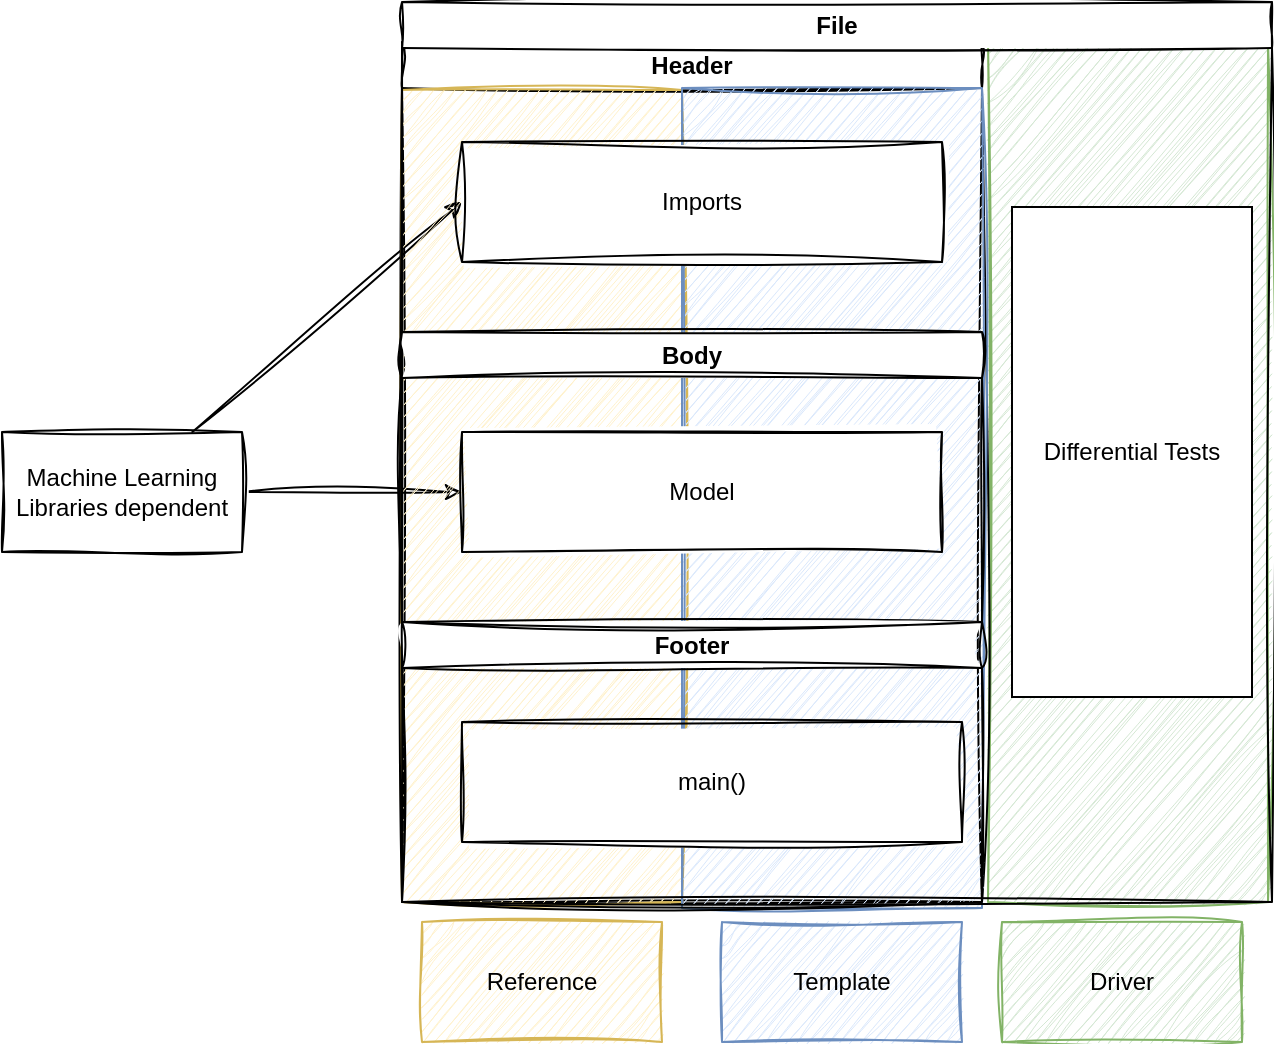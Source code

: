 <mxfile version="24.3.0" type="github">
  <diagram name="Page-1" id="Xcsd1OOXTh2RoYTcbx6N">
    <mxGraphModel dx="858" dy="879" grid="1" gridSize="10" guides="1" tooltips="1" connect="1" arrows="1" fold="1" page="1" pageScale="1" pageWidth="827" pageHeight="1169" math="0" shadow="0">
      <root>
        <mxCell id="0" />
        <mxCell id="1" parent="0" />
        <mxCell id="WcwEFJO0mhPjMKhJfkhV-24" value="" style="rounded=0;whiteSpace=wrap;html=1;fillColor=#d5e8d4;strokeColor=#82b366;sketch=1;curveFitting=1;jiggle=2;" vertex="1" parent="1">
          <mxGeometry x="733" y="120" width="140" height="430" as="geometry" />
        </mxCell>
        <mxCell id="WcwEFJO0mhPjMKhJfkhV-4" value="" style="rounded=0;orthogonalLoop=1;jettySize=auto;html=1;entryX=0;entryY=0.5;entryDx=0;entryDy=0;sketch=1;curveFitting=1;jiggle=2;" edge="1" parent="1" source="WcwEFJO0mhPjMKhJfkhV-1" target="WcwEFJO0mhPjMKhJfkhV-3">
          <mxGeometry relative="1" as="geometry" />
        </mxCell>
        <mxCell id="WcwEFJO0mhPjMKhJfkhV-10" value="" style="rounded=0;orthogonalLoop=1;jettySize=auto;html=1;sketch=1;curveFitting=1;jiggle=2;" edge="1" parent="1" source="WcwEFJO0mhPjMKhJfkhV-1" target="WcwEFJO0mhPjMKhJfkhV-9">
          <mxGeometry relative="1" as="geometry" />
        </mxCell>
        <mxCell id="WcwEFJO0mhPjMKhJfkhV-1" value="Machine Learning Libraries dependent" style="rounded=0;whiteSpace=wrap;html=1;sketch=1;curveFitting=1;jiggle=2;" vertex="1" parent="1">
          <mxGeometry x="240" y="315" width="120" height="60" as="geometry" />
        </mxCell>
        <mxCell id="WcwEFJO0mhPjMKhJfkhV-5" value="Header" style="swimlane;whiteSpace=wrap;html=1;sketch=1;curveFitting=1;jiggle=2;" vertex="1" parent="1">
          <mxGeometry x="440" y="120" width="290" height="430" as="geometry" />
        </mxCell>
        <mxCell id="WcwEFJO0mhPjMKhJfkhV-23" value="" style="rounded=0;whiteSpace=wrap;html=1;fillColor=#fff2cc;strokeColor=#d6b656;sketch=1;curveFitting=1;jiggle=2;" vertex="1" parent="WcwEFJO0mhPjMKhJfkhV-5">
          <mxGeometry y="24" width="140" height="406" as="geometry" />
        </mxCell>
        <mxCell id="WcwEFJO0mhPjMKhJfkhV-20" value="" style="rounded=0;whiteSpace=wrap;html=1;fillColor=#dae8fc;strokeColor=#6c8ebf;sketch=1;curveFitting=1;jiggle=2;" vertex="1" parent="WcwEFJO0mhPjMKhJfkhV-5">
          <mxGeometry x="140" y="23" width="150" height="410" as="geometry" />
        </mxCell>
        <mxCell id="WcwEFJO0mhPjMKhJfkhV-3" value="Imports" style="rounded=0;whiteSpace=wrap;html=1;sketch=1;curveFitting=1;jiggle=2;" vertex="1" parent="WcwEFJO0mhPjMKhJfkhV-5">
          <mxGeometry x="30" y="50" width="240" height="60" as="geometry" />
        </mxCell>
        <mxCell id="WcwEFJO0mhPjMKhJfkhV-25" value="File" style="swimlane;whiteSpace=wrap;html=1;sketch=1;curveFitting=1;jiggle=2;startSize=23;" vertex="1" parent="WcwEFJO0mhPjMKhJfkhV-5">
          <mxGeometry y="-20" width="435" height="450" as="geometry" />
        </mxCell>
        <mxCell id="WcwEFJO0mhPjMKhJfkhV-26" value="Differential Tests" style="rounded=0;whiteSpace=wrap;html=1;" vertex="1" parent="WcwEFJO0mhPjMKhJfkhV-25">
          <mxGeometry x="305" y="102.5" width="120" height="245" as="geometry" />
        </mxCell>
        <mxCell id="WcwEFJO0mhPjMKhJfkhV-6" value="Body&lt;span style=&quot;color: rgba(0, 0, 0, 0); font-family: monospace; font-size: 0px; font-weight: 400; text-align: start; text-wrap: nowrap;&quot;&gt;%3CmxGraphModel%3E%3Croot%3E%3CmxCell%20id%3D%220%22%2F%3E%3CmxCell%20id%3D%221%22%20parent%3D%220%22%2F%3E%3CmxCell%20id%3D%222%22%20value%3D%22Header%22%20style%3D%22swimlane%3BwhiteSpace%3Dwrap%3Bhtml%3D1%3B%22%20vertex%3D%221%22%20parent%3D%221%22%3E%3CmxGeometry%20x%3D%22440%22%20y%3D%22100%22%20width%3D%22200%22%20height%3D%22200%22%20as%3D%22geometry%22%2F%3E%3C%2FmxCell%3E%3C%2Froot%3E%3C%2FmxGraphModel%3E&lt;/span&gt;" style="swimlane;whiteSpace=wrap;html=1;sketch=1;curveFitting=1;jiggle=2;" vertex="1" parent="1">
          <mxGeometry x="440" y="265" width="290" height="145" as="geometry" />
        </mxCell>
        <mxCell id="WcwEFJO0mhPjMKhJfkhV-9" value="Model" style="rounded=0;whiteSpace=wrap;html=1;sketch=1;curveFitting=1;jiggle=2;" vertex="1" parent="WcwEFJO0mhPjMKhJfkhV-6">
          <mxGeometry x="30" y="50" width="240" height="60" as="geometry" />
        </mxCell>
        <mxCell id="WcwEFJO0mhPjMKhJfkhV-7" value="Footer" style="swimlane;whiteSpace=wrap;html=1;sketch=1;curveFitting=1;jiggle=2;" vertex="1" parent="1">
          <mxGeometry x="440" y="410" width="290" height="140" as="geometry" />
        </mxCell>
        <mxCell id="WcwEFJO0mhPjMKhJfkhV-11" value="main()" style="rounded=0;whiteSpace=wrap;html=1;sketch=1;curveFitting=1;jiggle=2;" vertex="1" parent="WcwEFJO0mhPjMKhJfkhV-7">
          <mxGeometry x="30" y="50" width="250" height="60" as="geometry" />
        </mxCell>
        <mxCell id="WcwEFJO0mhPjMKhJfkhV-27" value="Reference" style="rounded=0;whiteSpace=wrap;html=1;sketch=1;curveFitting=1;jiggle=2;fillColor=#fff2cc;strokeColor=#d6b656;" vertex="1" parent="1">
          <mxGeometry x="450" y="560" width="120" height="60" as="geometry" />
        </mxCell>
        <mxCell id="WcwEFJO0mhPjMKhJfkhV-28" value="Template" style="rounded=0;whiteSpace=wrap;html=1;sketch=1;curveFitting=1;jiggle=2;fillColor=#dae8fc;strokeColor=#6c8ebf;" vertex="1" parent="1">
          <mxGeometry x="600" y="560" width="120" height="60" as="geometry" />
        </mxCell>
        <mxCell id="WcwEFJO0mhPjMKhJfkhV-29" value="Driver" style="rounded=0;whiteSpace=wrap;html=1;sketch=1;curveFitting=1;jiggle=2;fillColor=#d5e8d4;strokeColor=#82b366;" vertex="1" parent="1">
          <mxGeometry x="740" y="560" width="120" height="60" as="geometry" />
        </mxCell>
      </root>
    </mxGraphModel>
  </diagram>
</mxfile>
